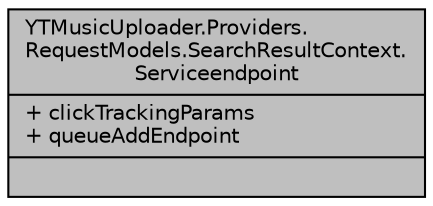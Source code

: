 digraph "YTMusicUploader.Providers.RequestModels.SearchResultContext.Serviceendpoint"
{
 // LATEX_PDF_SIZE
  edge [fontname="Helvetica",fontsize="10",labelfontname="Helvetica",labelfontsize="10"];
  node [fontname="Helvetica",fontsize="10",shape=record];
  Node1 [label="{YTMusicUploader.Providers.\lRequestModels.SearchResultContext.\lServiceendpoint\n|+ clickTrackingParams\l+ queueAddEndpoint\l|}",height=0.2,width=0.4,color="black", fillcolor="grey75", style="filled", fontcolor="black",tooltip=" "];
}
